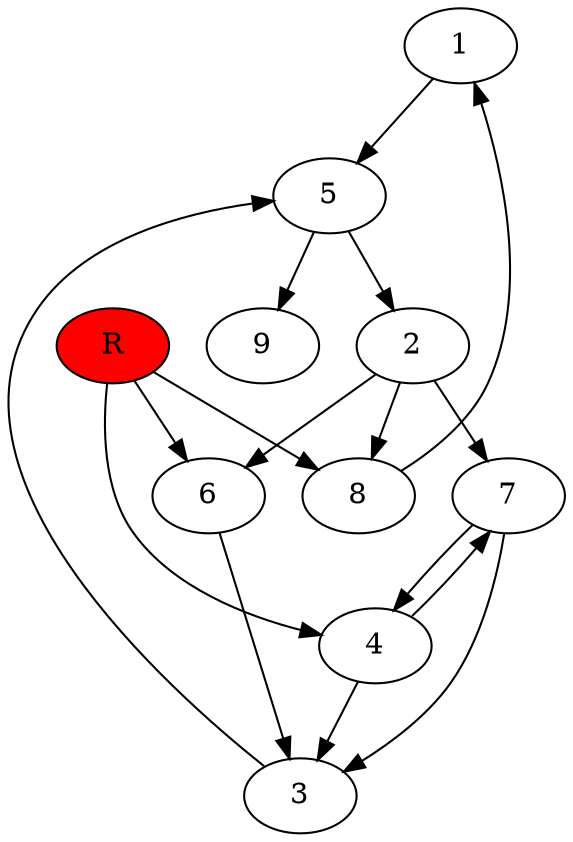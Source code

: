 digraph prb51224 {
	1
	2
	3
	4
	5
	6
	7
	8
	R [fillcolor="#ff0000" style=filled]
	1 -> 5
	2 -> 6
	2 -> 7
	2 -> 8
	3 -> 5
	4 -> 3
	4 -> 7
	5 -> 2
	5 -> 9
	6 -> 3
	7 -> 3
	7 -> 4
	8 -> 1
	R -> 4
	R -> 6
	R -> 8
}
